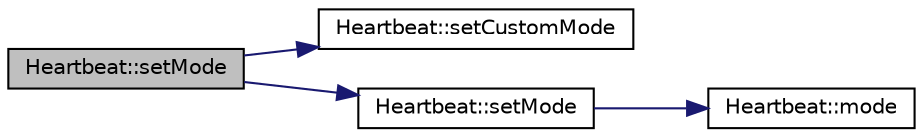 digraph "Heartbeat::setMode"
{
  edge [fontname="Helvetica",fontsize="10",labelfontname="Helvetica",labelfontsize="10"];
  node [fontname="Helvetica",fontsize="10",shape=record];
  rankdir="LR";
  Node21 [label="Heartbeat::setMode",height=0.2,width=0.4,color="black", fillcolor="grey75", style="filled", fontcolor="black"];
  Node21 -> Node22 [color="midnightblue",fontsize="10",style="solid",fontname="Helvetica"];
  Node22 [label="Heartbeat::setCustomMode",height=0.2,width=0.4,color="black", fillcolor="white", style="filled",URL="$classHeartbeat.html#abcbcb22ca2e7c17c7f21ff49b13a54c0"];
  Node21 -> Node23 [color="midnightblue",fontsize="10",style="solid",fontname="Helvetica"];
  Node23 [label="Heartbeat::setMode",height=0.2,width=0.4,color="black", fillcolor="white", style="filled",URL="$classHeartbeat.html#a9b3545c198f4531263404e3503e2d409"];
  Node23 -> Node24 [color="midnightblue",fontsize="10",style="solid",fontname="Helvetica"];
  Node24 [label="Heartbeat::mode",height=0.2,width=0.4,color="black", fillcolor="white", style="filled",URL="$classHeartbeat.html#ad59dbbe35ec725034bd204ea9ca60c8c"];
}
